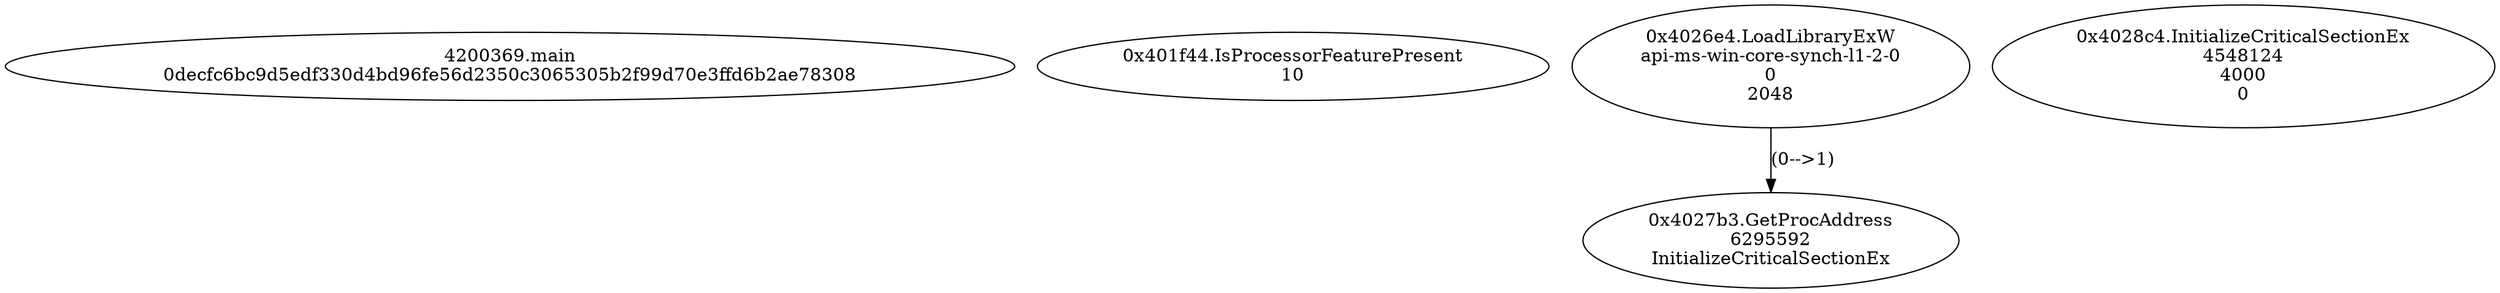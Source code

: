 // Global SCDG with merge call
digraph {
	0 [label="4200369.main
0decfc6bc9d5edf330d4bd96fe56d2350c3065305b2f99d70e3ffd6b2ae78308"]
	1 [label="0x401f44.IsProcessorFeaturePresent
10"]
	2 [label="0x4026e4.LoadLibraryExW
api-ms-win-core-synch-l1-2-0
0
2048"]
	3 [label="0x4027b3.GetProcAddress
6295592
InitializeCriticalSectionEx"]
	2 -> 3 [label="(0-->1)"]
	4 [label="0x4028c4.InitializeCriticalSectionEx
4548124
4000
0"]
}
